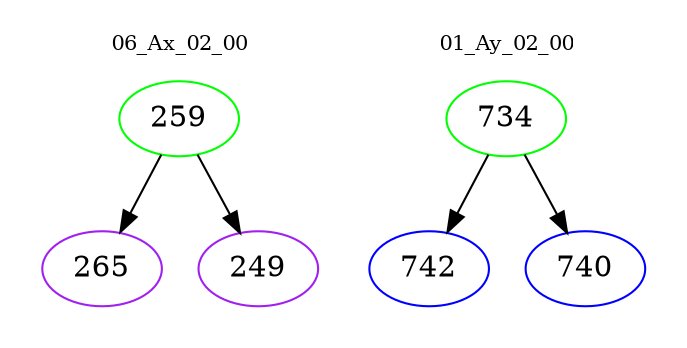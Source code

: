 digraph{
subgraph cluster_0 {
color = white
label = "06_Ax_02_00";
fontsize=10;
T0_259 [label="259", color="green"]
T0_259 -> T0_265 [color="black"]
T0_265 [label="265", color="purple"]
T0_259 -> T0_249 [color="black"]
T0_249 [label="249", color="purple"]
}
subgraph cluster_1 {
color = white
label = "01_Ay_02_00";
fontsize=10;
T1_734 [label="734", color="green"]
T1_734 -> T1_742 [color="black"]
T1_742 [label="742", color="blue"]
T1_734 -> T1_740 [color="black"]
T1_740 [label="740", color="blue"]
}
}
